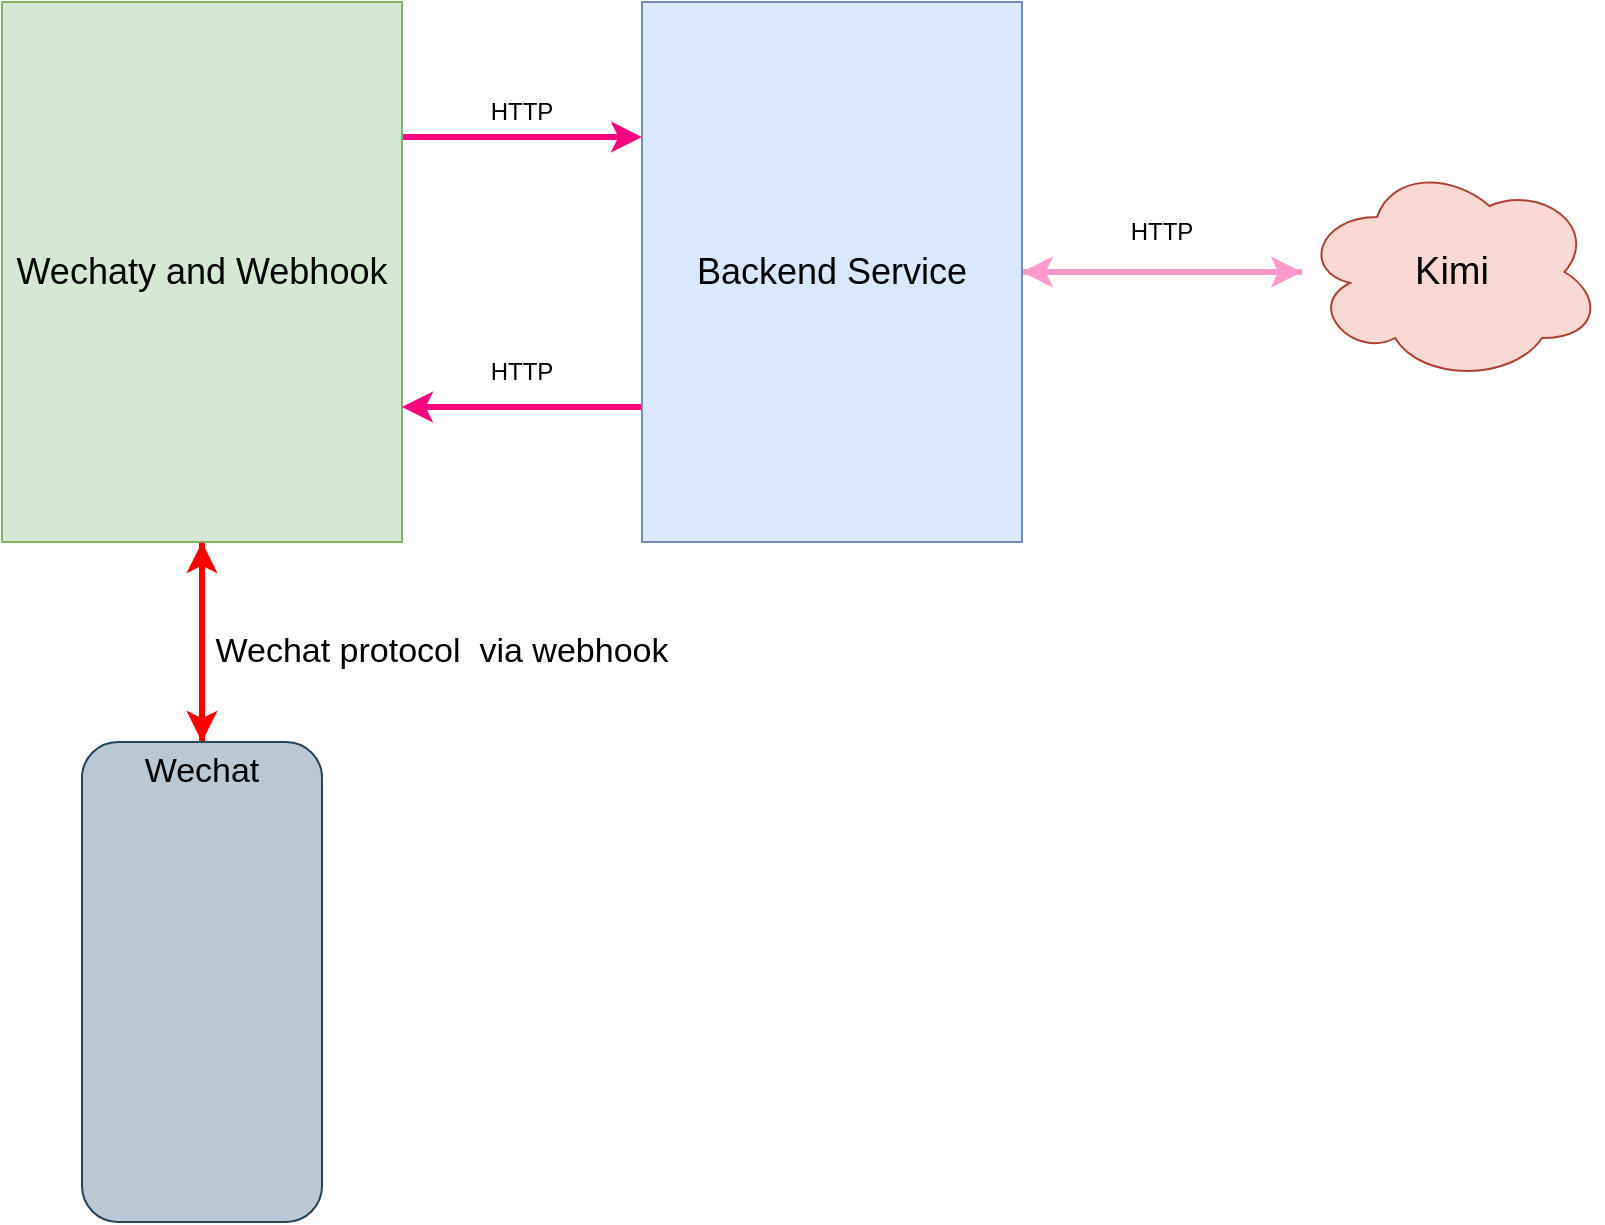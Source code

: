 <mxfile version="24.1.0" type="device">
  <diagram name="第 1 页" id="SA-79SCYpRqi3of1wQz4">
    <mxGraphModel dx="1100" dy="650" grid="1" gridSize="10" guides="1" tooltips="1" connect="1" arrows="1" fold="1" page="1" pageScale="1" pageWidth="827" pageHeight="1169" math="0" shadow="0">
      <root>
        <mxCell id="0" />
        <mxCell id="1" parent="0" />
        <mxCell id="cxz1ZCRF8DonMPcmguwD-3" style="edgeStyle=orthogonalEdgeStyle;rounded=0;orthogonalLoop=1;jettySize=auto;html=1;exitX=1;exitY=0.25;exitDx=0;exitDy=0;entryX=0;entryY=0.25;entryDx=0;entryDy=0;strokeWidth=3;strokeColor=#FF0080;" edge="1" parent="1" source="cxz1ZCRF8DonMPcmguwD-1" target="cxz1ZCRF8DonMPcmguwD-2">
          <mxGeometry relative="1" as="geometry" />
        </mxCell>
        <mxCell id="cxz1ZCRF8DonMPcmguwD-11" style="edgeStyle=orthogonalEdgeStyle;rounded=0;orthogonalLoop=1;jettySize=auto;html=1;fontColor=#FF33FF;strokeColor=#ff0000;strokeWidth=3;" edge="1" parent="1" source="cxz1ZCRF8DonMPcmguwD-1" target="cxz1ZCRF8DonMPcmguwD-10">
          <mxGeometry relative="1" as="geometry" />
        </mxCell>
        <mxCell id="cxz1ZCRF8DonMPcmguwD-1" value="Wechaty and Webhook" style="rounded=0;whiteSpace=wrap;html=1;fillColor=#d5e8d4;strokeColor=#82b366;fontSize=18;" vertex="1" parent="1">
          <mxGeometry x="70" y="90" width="200" height="270" as="geometry" />
        </mxCell>
        <mxCell id="cxz1ZCRF8DonMPcmguwD-4" style="edgeStyle=orthogonalEdgeStyle;rounded=0;orthogonalLoop=1;jettySize=auto;html=1;exitX=0;exitY=0.75;exitDx=0;exitDy=0;entryX=1;entryY=0.75;entryDx=0;entryDy=0;strokeWidth=3;strokeColor=#FF0080;" edge="1" parent="1" source="cxz1ZCRF8DonMPcmguwD-2" target="cxz1ZCRF8DonMPcmguwD-1">
          <mxGeometry relative="1" as="geometry" />
        </mxCell>
        <mxCell id="cxz1ZCRF8DonMPcmguwD-13" style="edgeStyle=orthogonalEdgeStyle;rounded=0;orthogonalLoop=1;jettySize=auto;html=1;strokeWidth=3;strokeColor=#FF99CC;" edge="1" parent="1" source="cxz1ZCRF8DonMPcmguwD-2" target="cxz1ZCRF8DonMPcmguwD-7">
          <mxGeometry relative="1" as="geometry" />
        </mxCell>
        <mxCell id="cxz1ZCRF8DonMPcmguwD-2" value="&lt;font style=&quot;font-size: 18px;&quot;&gt;Backend Service&lt;/font&gt;" style="rounded=0;whiteSpace=wrap;html=1;fillColor=#dae8fc;strokeColor=#6c8ebf;" vertex="1" parent="1">
          <mxGeometry x="390" y="90" width="190" height="270" as="geometry" />
        </mxCell>
        <mxCell id="cxz1ZCRF8DonMPcmguwD-5" value="HTTP" style="text;html=1;align=center;verticalAlign=middle;whiteSpace=wrap;rounded=0;" vertex="1" parent="1">
          <mxGeometry x="300" y="130" width="60" height="30" as="geometry" />
        </mxCell>
        <mxCell id="cxz1ZCRF8DonMPcmguwD-6" value="HTTP" style="text;html=1;align=center;verticalAlign=middle;whiteSpace=wrap;rounded=0;" vertex="1" parent="1">
          <mxGeometry x="300" y="260" width="60" height="30" as="geometry" />
        </mxCell>
        <mxCell id="cxz1ZCRF8DonMPcmguwD-14" style="edgeStyle=orthogonalEdgeStyle;rounded=0;orthogonalLoop=1;jettySize=auto;html=1;strokeWidth=3;strokeColor=#FF99CC;" edge="1" parent="1" source="cxz1ZCRF8DonMPcmguwD-7" target="cxz1ZCRF8DonMPcmguwD-2">
          <mxGeometry relative="1" as="geometry" />
        </mxCell>
        <mxCell id="cxz1ZCRF8DonMPcmguwD-7" value="&lt;font style=&quot;font-size: 19px;&quot;&gt;Kimi&lt;/font&gt;" style="ellipse;shape=cloud;whiteSpace=wrap;html=1;fillColor=#fad9d5;strokeColor=#ae4132;" vertex="1" parent="1">
          <mxGeometry x="720" y="170" width="150" height="110" as="geometry" />
        </mxCell>
        <mxCell id="cxz1ZCRF8DonMPcmguwD-12" style="edgeStyle=orthogonalEdgeStyle;rounded=0;orthogonalLoop=1;jettySize=auto;html=1;fontColor=#FF33FF;strokeColor=#ff0000;strokeWidth=3;" edge="1" parent="1" source="cxz1ZCRF8DonMPcmguwD-9" target="cxz1ZCRF8DonMPcmguwD-1">
          <mxGeometry relative="1" as="geometry" />
        </mxCell>
        <mxCell id="cxz1ZCRF8DonMPcmguwD-9" value="" style="rounded=1;whiteSpace=wrap;html=1;fillColor=#bac8d3;strokeColor=#23445d;" vertex="1" parent="1">
          <mxGeometry x="110" y="460" width="120" height="240" as="geometry" />
        </mxCell>
        <mxCell id="cxz1ZCRF8DonMPcmguwD-10" value="Wechat" style="text;html=1;align=center;verticalAlign=middle;whiteSpace=wrap;rounded=0;fontSize=17;fontColor=#000000;strokeWidth=3;" vertex="1" parent="1">
          <mxGeometry x="140" y="460" width="60" height="30" as="geometry" />
        </mxCell>
        <mxCell id="cxz1ZCRF8DonMPcmguwD-15" value="&lt;font style=&quot;font-size: 17px;&quot;&gt;Wechat&amp;nbsp;protocol &amp;nbsp;via webhook&lt;/font&gt;" style="text;html=1;align=center;verticalAlign=middle;whiteSpace=wrap;rounded=0;" vertex="1" parent="1">
          <mxGeometry x="170" y="400" width="240" height="30" as="geometry" />
        </mxCell>
        <mxCell id="cxz1ZCRF8DonMPcmguwD-16" value="HTTP" style="text;html=1;align=center;verticalAlign=middle;whiteSpace=wrap;rounded=0;" vertex="1" parent="1">
          <mxGeometry x="620" y="190" width="60" height="30" as="geometry" />
        </mxCell>
      </root>
    </mxGraphModel>
  </diagram>
</mxfile>
